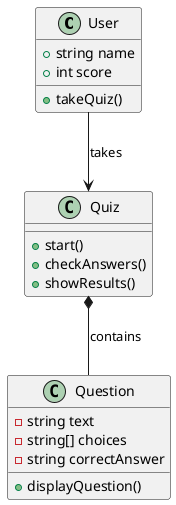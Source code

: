 @startuml
class User {
  +string name
  +int score
  +takeQuiz()
}

class Quiz {
  +start()
  +checkAnswers()
  +showResults()
}

class Question {
  -string text
  -string[] choices
  -string correctAnswer
  +displayQuestion()
}

User --> Quiz : "takes"
Quiz *-- Question : "contains"
@enduml